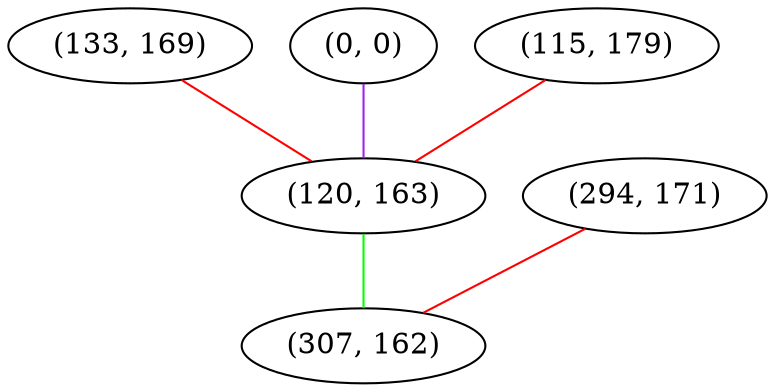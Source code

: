graph "" {
"(133, 169)";
"(0, 0)";
"(115, 179)";
"(294, 171)";
"(120, 163)";
"(307, 162)";
"(133, 169)" -- "(120, 163)"  [color=red, key=0, weight=1];
"(0, 0)" -- "(120, 163)"  [color=purple, key=0, weight=4];
"(115, 179)" -- "(120, 163)"  [color=red, key=0, weight=1];
"(294, 171)" -- "(307, 162)"  [color=red, key=0, weight=1];
"(120, 163)" -- "(307, 162)"  [color=green, key=0, weight=2];
}
